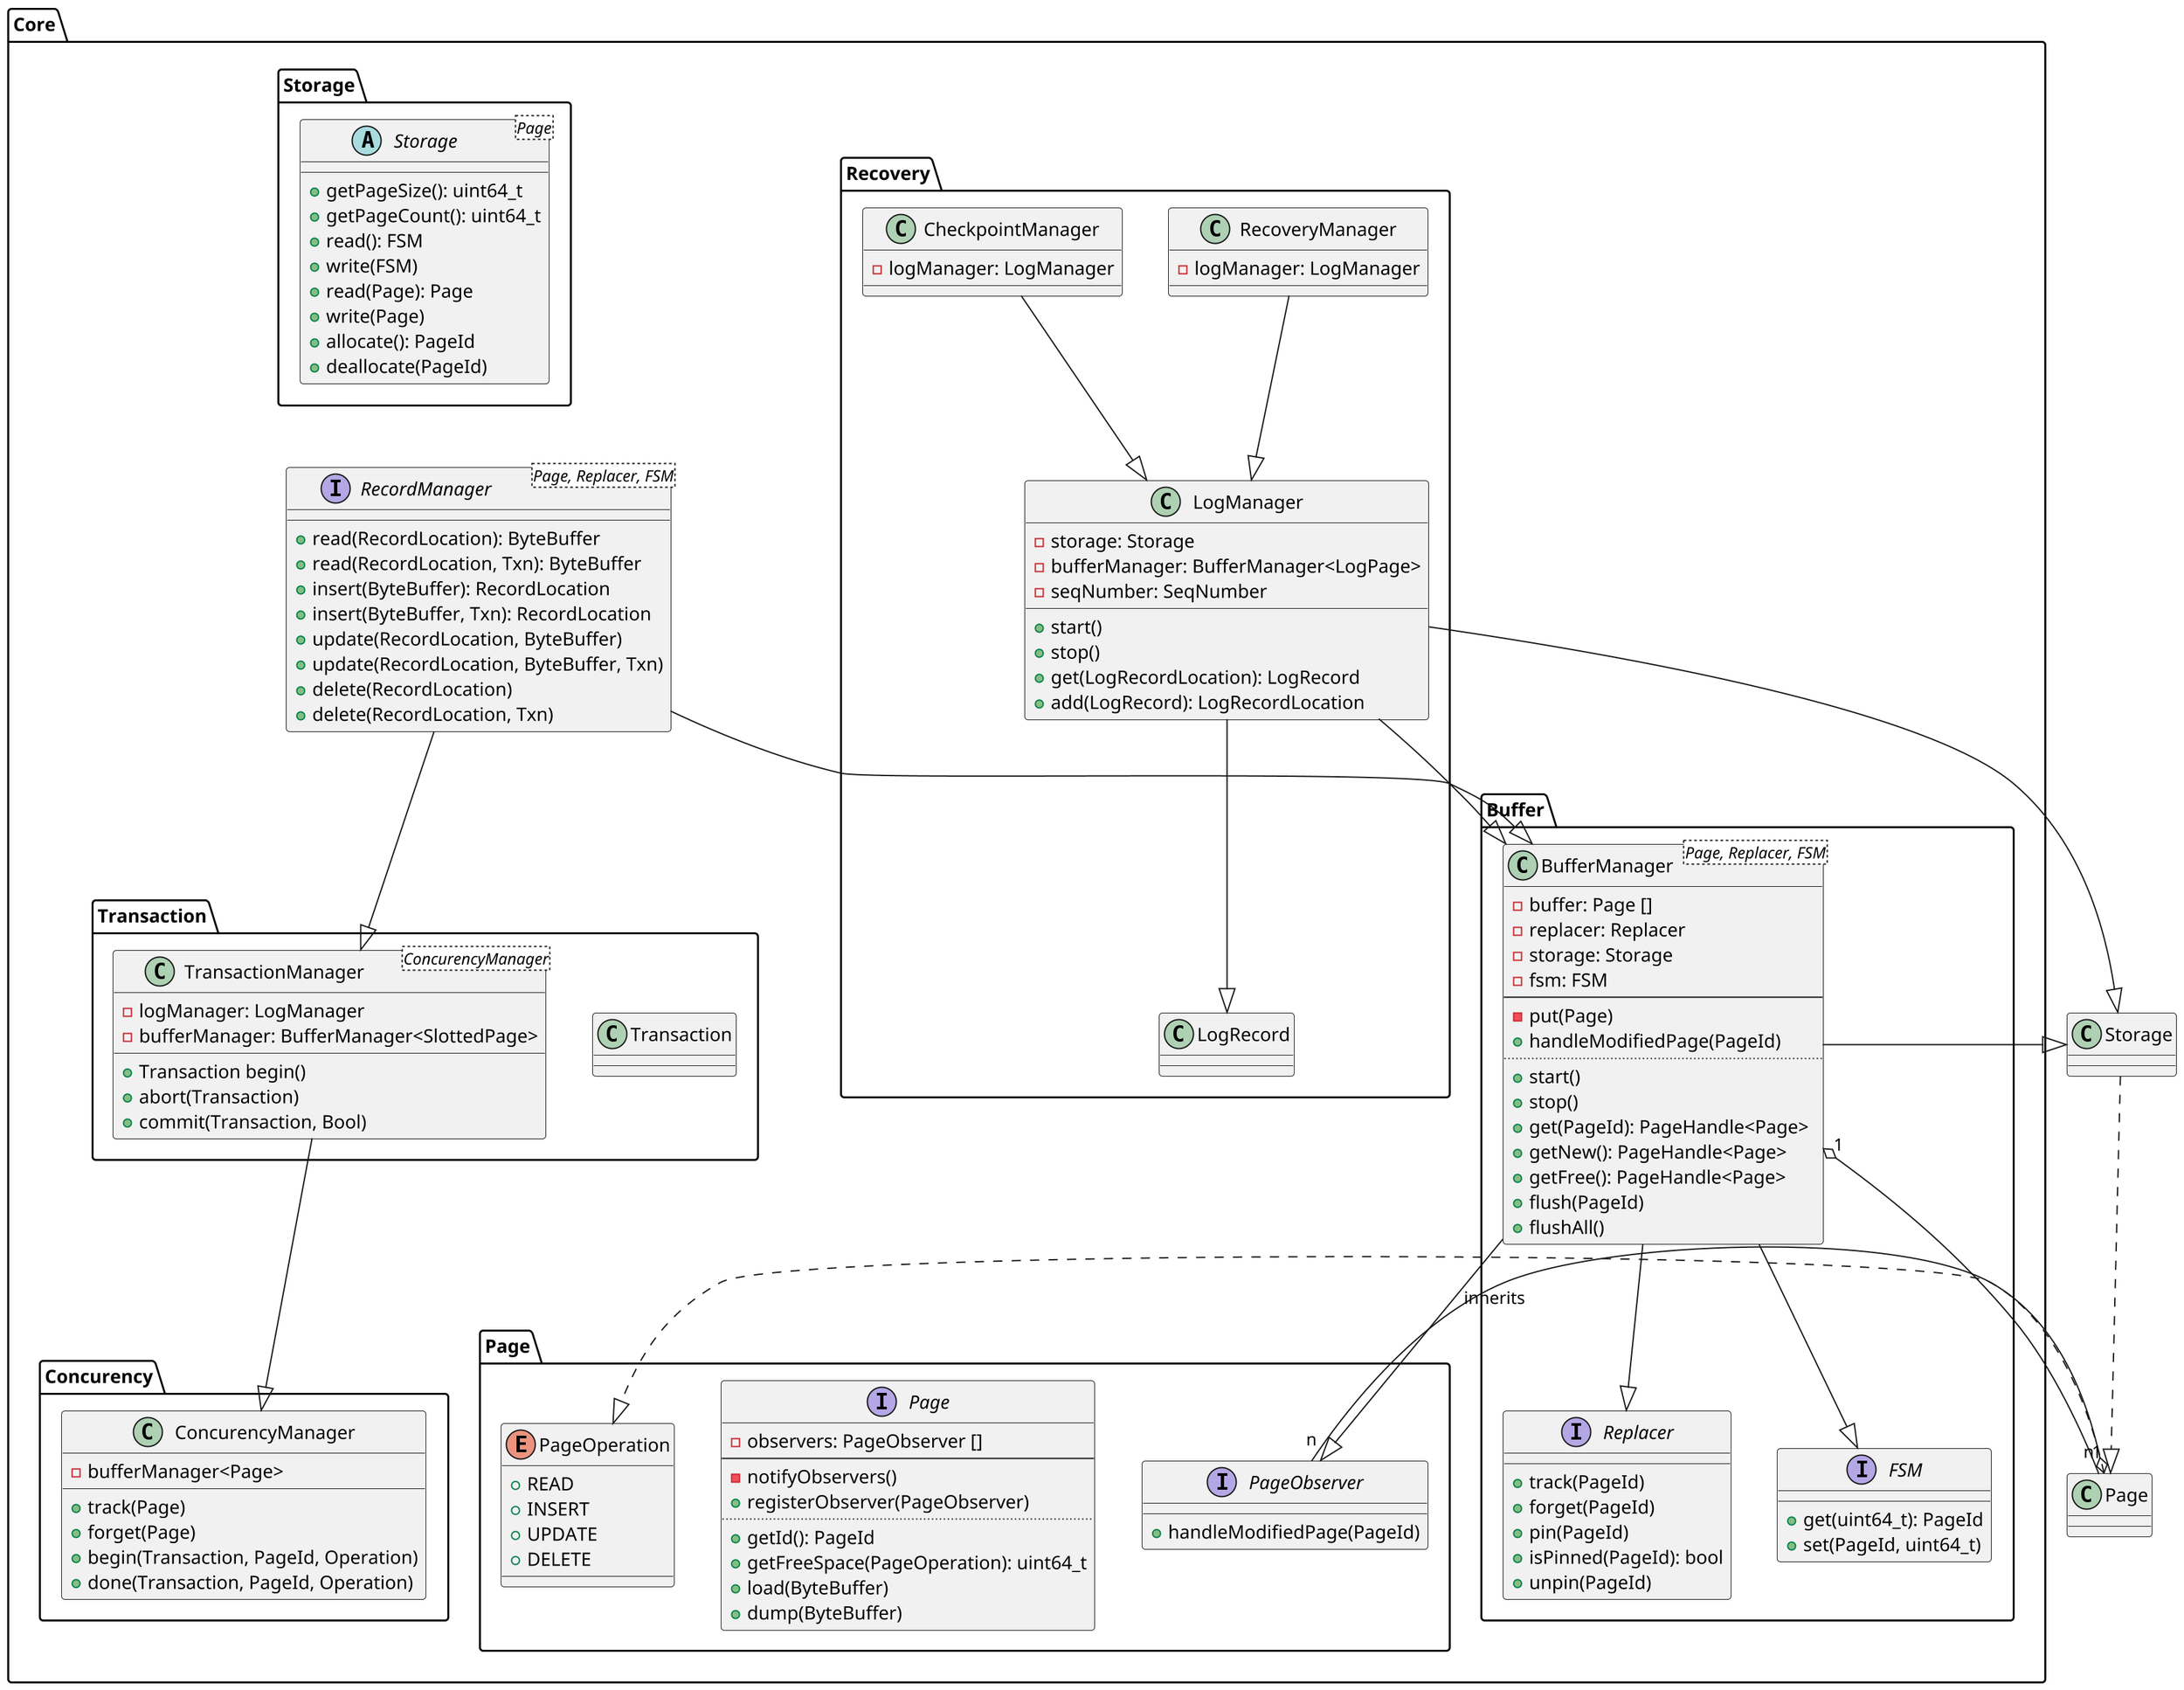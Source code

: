 @startuml
scale 2


package "Core" {
    interface RecordManager <Page, Replacer, FSM> {
        + read(RecordLocation): ByteBuffer
        + read(RecordLocation, Txn): ByteBuffer
        + insert(ByteBuffer): RecordLocation
        + insert(ByteBuffer, Txn): RecordLocation
        + update(RecordLocation, ByteBuffer)
        + update(RecordLocation, ByteBuffer, Txn)
        + delete(RecordLocation)
        + delete(RecordLocation, Txn)
    }

    package "Concurency" {
        class ConcurencyManager {
            - bufferManager<Page>
            + track(Page)
            + forget(Page)
            + begin(Transaction, PageId, Operation)
            + done(Transaction, PageId, Operation)
        }
    }

    package "Transaction" {
        class Transaction {}

        class TransactionManager <ConcurencyManager> {
            - logManager: LogManager
            - bufferManager: BufferManager<SlottedPage>
            + Transaction begin()
            + abort(Transaction)
            + commit(Transaction, Bool)
        }
    }

    package "Recovery" {
        class RecoveryManager {
            - logManager: LogManager
        }

        class CheckpointManager {
            - logManager: LogManager
        }

        class LogManager {
            - storage: Storage
            - bufferManager: BufferManager<LogPage>
            - seqNumber: SeqNumber
            + start()
            + stop()
            + get(LogRecordLocation): LogRecord
            + add(LogRecord): LogRecordLocation
        }

        class LogRecord {}
    }

    package "Page" {
        enum PageOperation {
            + READ
            + INSERT
            + UPDATE
            + DELETE
        }

        interface Page {
            - observers: PageObserver []
            ---
            - notifyObservers()
            + registerObserver(PageObserver)
            ..
            + getId(): PageId
            + getFreeSpace(PageOperation): uint64_t
            + load(ByteBuffer)
            + dump(ByteBuffer)
        }

        interface PageObserver {
            + handleModifiedPage(PageId)
        }
    }

    package "Storage" {
        abstract class Storage <Page> {
            + getPageSize(): uint64_t
            + getPageCount(): uint64_t
            + read(): FSM
            + write(FSM)
            + read(Page): Page
            + write(Page)
            + allocate(): PageId
            + deallocate(PageId)
        }
    }

    package "Buffer" {
        interface Replacer {
            + track(PageId)
            + forget(PageId)
            + pin(PageId)
            + isPinned(PageId): bool
            + unpin(PageId)
        }

        interface FSM {
            + get(uint64_t): PageId
            + set(PageId, uint64_t)
        }

        class BufferManager <Page, Replacer, FSM> {
            - buffer: Page []
            - replacer: Replacer
            - storage: Storage
            - fsm: FSM
            ---
            - put(Page)
            + handleModifiedPage(PageId)
            ..
            + start()
            + stop()
            + get(PageId): PageHandle<Page>
            + getNew(): PageHandle<Page>
            + getFree(): PageHandle<Page>
            + flush(PageId)
            + flushAll()
        }
    }
}

Page ..|> PageOperation
Page "1" o-- "n" PageObserver

Storage ..|> Page

BufferManager --|> PageObserver : inherits
BufferManager "1" o-- "n" Page
BufferManager --|> Replacer
BufferManager --|> FSM
BufferManager --|> Storage

LogManager --|> BufferManager
LogManager --|> Storage
LogManager --|> LogRecord
RecoveryManager --|> LogManager
CheckpointManager --|> LogManager

RecordManager --|> BufferManager
RecordManager --|> TransactionManager

TransactionManager --|> ConcurencyManager

@enduml